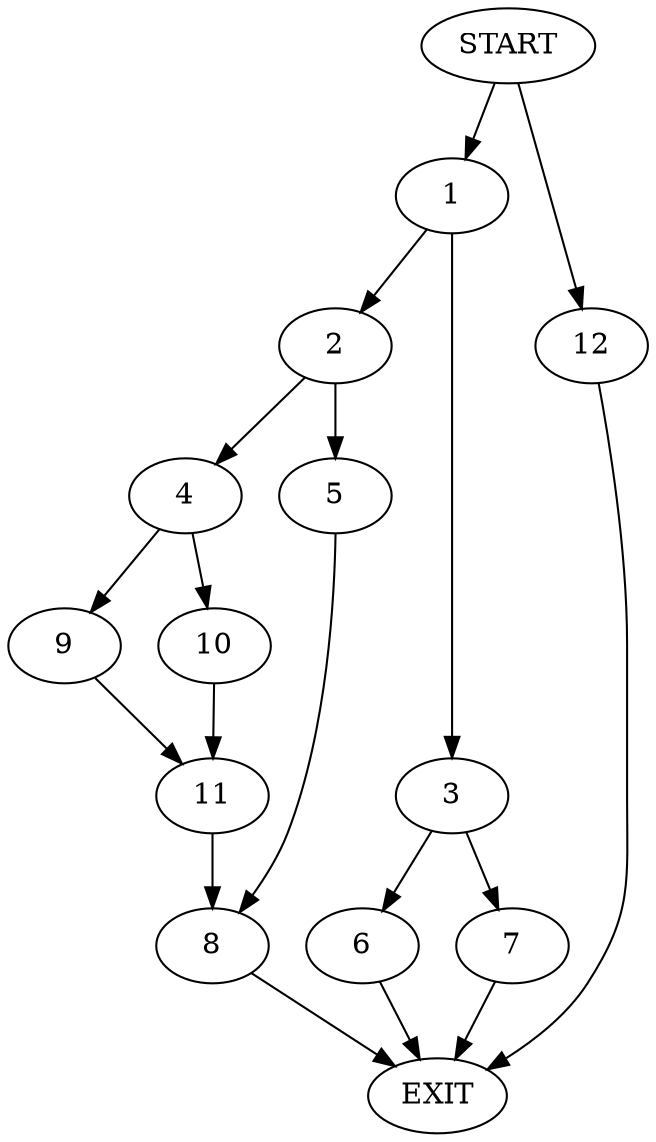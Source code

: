 digraph {
0 [label="START"]
13 [label="EXIT"]
0 -> 1
1 -> 2
1 -> 3
2 -> 4
2 -> 5
3 -> 6
3 -> 7
5 -> 8
4 -> 9
4 -> 10
9 -> 11
10 -> 11
11 -> 8
8 -> 13
7 -> 13
6 -> 13
0 -> 12
12 -> 13
}
